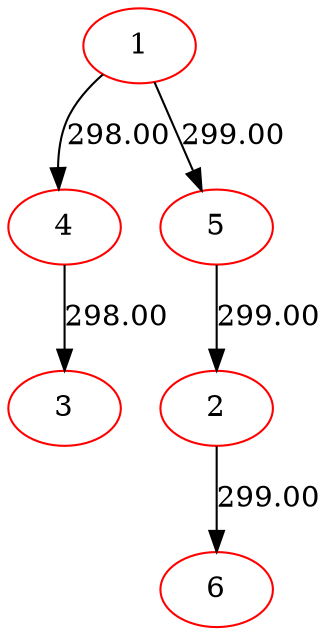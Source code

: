 digraph {
1[color=red]
2[color=red]
3[color=red]
4[color=red]
5[color=red]
6[color=red]
1->4[label=298.00]
1->5[label=299.00]
5->2[label=299.00]
4->3[label=298.00]
2->6[label=299.00]
}